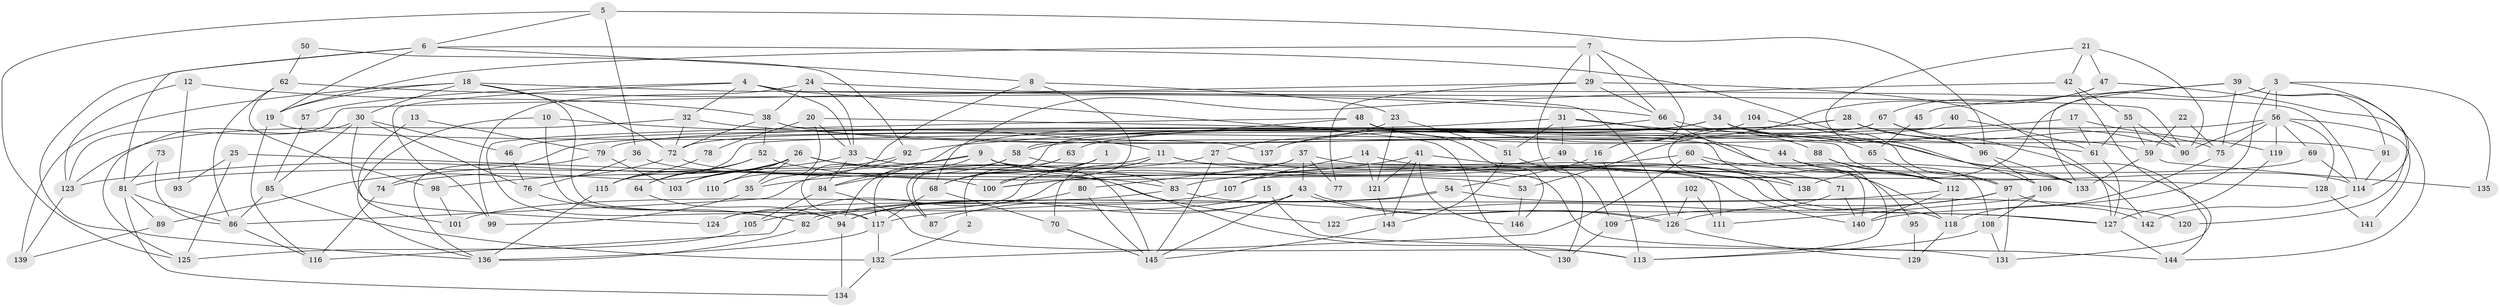 // Generated by graph-tools (version 1.1) at 2025/35/03/09/25 02:35:56]
// undirected, 146 vertices, 292 edges
graph export_dot {
graph [start="1"]
  node [color=gray90,style=filled];
  1;
  2;
  3;
  4;
  5;
  6;
  7;
  8;
  9;
  10;
  11;
  12;
  13;
  14;
  15;
  16;
  17;
  18;
  19;
  20;
  21;
  22;
  23;
  24;
  25;
  26;
  27;
  28;
  29;
  30;
  31;
  32;
  33;
  34;
  35;
  36;
  37;
  38;
  39;
  40;
  41;
  42;
  43;
  44;
  45;
  46;
  47;
  48;
  49;
  50;
  51;
  52;
  53;
  54;
  55;
  56;
  57;
  58;
  59;
  60;
  61;
  62;
  63;
  64;
  65;
  66;
  67;
  68;
  69;
  70;
  71;
  72;
  73;
  74;
  75;
  76;
  77;
  78;
  79;
  80;
  81;
  82;
  83;
  84;
  85;
  86;
  87;
  88;
  89;
  90;
  91;
  92;
  93;
  94;
  95;
  96;
  97;
  98;
  99;
  100;
  101;
  102;
  103;
  104;
  105;
  106;
  107;
  108;
  109;
  110;
  111;
  112;
  113;
  114;
  115;
  116;
  117;
  118;
  119;
  120;
  121;
  122;
  123;
  124;
  125;
  126;
  127;
  128;
  129;
  130;
  131;
  132;
  133;
  134;
  135;
  136;
  137;
  138;
  139;
  140;
  141;
  142;
  143;
  144;
  145;
  146;
  1 -- 68;
  1 -- 100;
  1 -- 2;
  2 -- 132;
  3 -- 140;
  3 -- 114;
  3 -- 56;
  3 -- 135;
  3 -- 138;
  4 -- 90;
  4 -- 33;
  4 -- 32;
  4 -- 57;
  4 -- 99;
  4 -- 130;
  5 -- 6;
  5 -- 96;
  5 -- 36;
  5 -- 125;
  6 -- 19;
  6 -- 81;
  6 -- 8;
  6 -- 97;
  6 -- 136;
  7 -- 29;
  7 -- 66;
  7 -- 16;
  7 -- 19;
  7 -- 109;
  8 -- 23;
  8 -- 100;
  8 -- 110;
  9 -- 131;
  9 -- 83;
  9 -- 86;
  9 -- 94;
  9 -- 123;
  9 -- 140;
  10 -- 11;
  10 -- 136;
  10 -- 94;
  11 -- 70;
  11 -- 118;
  11 -- 35;
  11 -- 124;
  11 -- 138;
  12 -- 38;
  12 -- 123;
  12 -- 93;
  13 -- 101;
  13 -- 79;
  14 -- 138;
  14 -- 107;
  14 -- 121;
  15 -- 144;
  15 -- 105;
  16 -- 113;
  16 -- 54;
  17 -- 61;
  17 -- 119;
  17 -- 92;
  18 -- 126;
  18 -- 19;
  18 -- 30;
  18 -- 72;
  18 -- 117;
  18 -- 139;
  19 -- 116;
  19 -- 137;
  20 -- 33;
  20 -- 114;
  20 -- 35;
  20 -- 78;
  21 -- 106;
  21 -- 47;
  21 -- 42;
  21 -- 90;
  22 -- 75;
  22 -- 59;
  23 -- 121;
  23 -- 51;
  23 -- 27;
  24 -- 99;
  24 -- 38;
  24 -- 33;
  24 -- 114;
  25 -- 125;
  25 -- 100;
  25 -- 93;
  26 -- 103;
  26 -- 35;
  26 -- 64;
  26 -- 74;
  26 -- 110;
  26 -- 113;
  26 -- 128;
  27 -- 81;
  27 -- 133;
  27 -- 145;
  28 -- 96;
  28 -- 75;
  28 -- 79;
  28 -- 137;
  29 -- 127;
  29 -- 66;
  29 -- 77;
  29 -- 123;
  30 -- 46;
  30 -- 76;
  30 -- 85;
  30 -- 124;
  30 -- 125;
  31 -- 144;
  31 -- 51;
  31 -- 46;
  31 -- 49;
  31 -- 112;
  32 -- 123;
  32 -- 61;
  32 -- 72;
  33 -- 145;
  33 -- 84;
  33 -- 98;
  34 -- 63;
  34 -- 84;
  34 -- 65;
  34 -- 87;
  34 -- 90;
  34 -- 91;
  35 -- 99;
  36 -- 76;
  36 -- 122;
  37 -- 80;
  37 -- 43;
  37 -- 77;
  37 -- 116;
  37 -- 127;
  38 -- 72;
  38 -- 52;
  38 -- 44;
  38 -- 95;
  39 -- 75;
  39 -- 91;
  39 -- 45;
  39 -- 120;
  39 -- 133;
  40 -- 61;
  40 -- 58;
  41 -- 143;
  41 -- 100;
  41 -- 71;
  41 -- 121;
  41 -- 146;
  42 -- 55;
  42 -- 68;
  42 -- 131;
  43 -- 94;
  43 -- 126;
  43 -- 126;
  43 -- 87;
  43 -- 145;
  44 -- 112;
  44 -- 108;
  45 -- 65;
  46 -- 76;
  47 -- 67;
  47 -- 53;
  47 -- 144;
  48 -- 59;
  48 -- 82;
  48 -- 58;
  48 -- 146;
  49 -- 138;
  49 -- 100;
  50 -- 92;
  50 -- 62;
  51 -- 130;
  51 -- 143;
  52 -- 64;
  52 -- 115;
  52 -- 53;
  53 -- 146;
  54 -- 82;
  54 -- 82;
  54 -- 120;
  55 -- 61;
  55 -- 90;
  55 -- 59;
  56 -- 90;
  56 -- 69;
  56 -- 75;
  56 -- 115;
  56 -- 119;
  56 -- 128;
  56 -- 141;
  57 -- 85;
  58 -- 117;
  58 -- 84;
  58 -- 111;
  59 -- 133;
  59 -- 135;
  60 -- 140;
  60 -- 132;
  60 -- 83;
  60 -- 118;
  61 -- 127;
  62 -- 86;
  62 -- 66;
  62 -- 98;
  63 -- 87;
  63 -- 68;
  64 -- 94;
  65 -- 112;
  66 -- 113;
  66 -- 74;
  66 -- 88;
  67 -- 72;
  67 -- 71;
  67 -- 96;
  67 -- 142;
  68 -- 117;
  68 -- 70;
  69 -- 114;
  69 -- 107;
  70 -- 145;
  71 -- 140;
  71 -- 109;
  72 -- 83;
  72 -- 89;
  73 -- 86;
  73 -- 81;
  74 -- 116;
  75 -- 118;
  76 -- 82;
  78 -- 115;
  79 -- 136;
  79 -- 103;
  80 -- 145;
  80 -- 94;
  81 -- 134;
  81 -- 89;
  81 -- 86;
  82 -- 136;
  83 -- 101;
  83 -- 127;
  84 -- 105;
  84 -- 113;
  85 -- 86;
  85 -- 132;
  86 -- 116;
  88 -- 97;
  88 -- 112;
  89 -- 139;
  91 -- 114;
  92 -- 117;
  92 -- 103;
  94 -- 134;
  95 -- 129;
  96 -- 133;
  96 -- 106;
  97 -- 131;
  97 -- 122;
  97 -- 126;
  97 -- 142;
  98 -- 101;
  102 -- 111;
  102 -- 126;
  104 -- 133;
  104 -- 137;
  105 -- 125;
  106 -- 108;
  106 -- 111;
  107 -- 124;
  108 -- 113;
  108 -- 131;
  109 -- 130;
  112 -- 117;
  112 -- 118;
  112 -- 140;
  114 -- 142;
  115 -- 136;
  117 -- 132;
  117 -- 136;
  118 -- 129;
  119 -- 127;
  121 -- 143;
  123 -- 139;
  126 -- 129;
  127 -- 144;
  128 -- 141;
  132 -- 134;
  143 -- 145;
}
